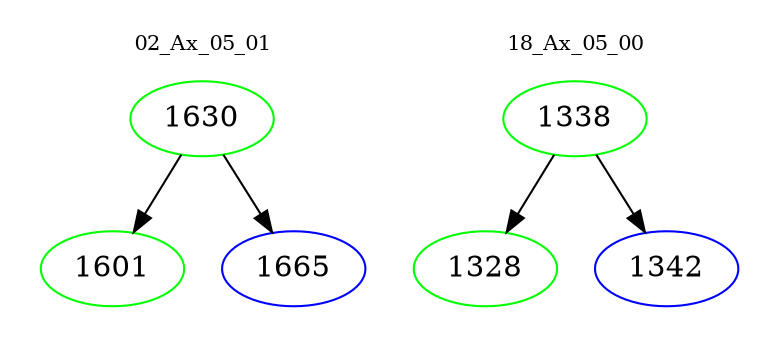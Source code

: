 digraph{
subgraph cluster_0 {
color = white
label = "02_Ax_05_01";
fontsize=10;
T0_1630 [label="1630", color="green"]
T0_1630 -> T0_1601 [color="black"]
T0_1601 [label="1601", color="green"]
T0_1630 -> T0_1665 [color="black"]
T0_1665 [label="1665", color="blue"]
}
subgraph cluster_1 {
color = white
label = "18_Ax_05_00";
fontsize=10;
T1_1338 [label="1338", color="green"]
T1_1338 -> T1_1328 [color="black"]
T1_1328 [label="1328", color="green"]
T1_1338 -> T1_1342 [color="black"]
T1_1342 [label="1342", color="blue"]
}
}
